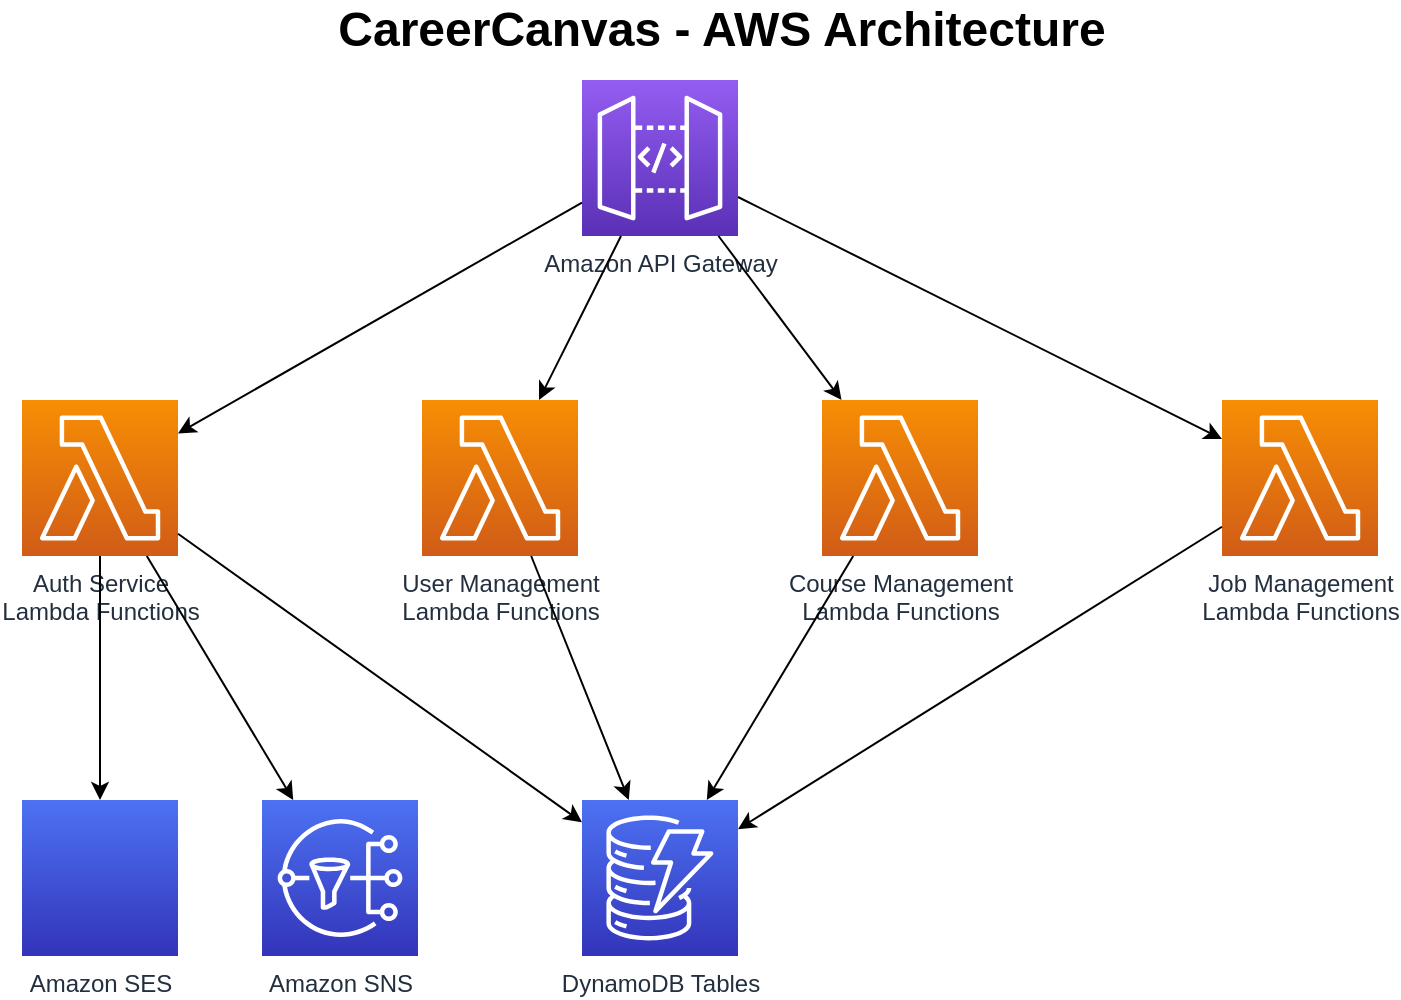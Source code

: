 <mxfile version="21.6.6" type="device">
  <diagram id="career-canvas-architecture" name="CareerCanvas Architecture">
    <mxGraphModel dx="1422" dy="762" grid="1" gridSize="10" guides="1" tooltips="1" connect="1" arrows="1" fold="1" page="1" pageScale="1" pageWidth="1100" pageHeight="850" math="0" shadow="0">
      <root>
        <mxCell id="0"/>
        <mxCell id="1" parent="0"/>
        
        <!-- API Gateway -->
        <mxCell id="2" value="Amazon API Gateway" style="outlineConnect=0;fontColor=#232F3E;gradientColor=#945DF2;gradientDirection=north;fillColor=#5A30B5;strokeColor=#ffffff;dashed=0;verticalLabelPosition=bottom;verticalAlign=top;align=center;html=1;fontSize=12;fontStyle=0;aspect=fixed;shape=mxgraph.aws4.resourceIcon;resIcon=mxgraph.aws4.api_gateway;" vertex="1" parent="1">
          <mxGeometry x="480" y="40" width="78" height="78" as="geometry"/>
        </mxCell>
        
        <!-- Lambda Functions -->
        <mxCell id="3" value="Auth Service&#xa;Lambda Functions" style="outlineConnect=0;fontColor=#232F3E;gradientColor=#F78E04;gradientDirection=north;fillColor=#D05C17;strokeColor=#ffffff;dashed=0;verticalLabelPosition=bottom;verticalAlign=top;align=center;html=1;fontSize=12;fontStyle=0;aspect=fixed;shape=mxgraph.aws4.resourceIcon;resIcon=mxgraph.aws4.lambda;" vertex="1" parent="1">
          <mxGeometry x="200" y="200" width="78" height="78" as="geometry"/>
        </mxCell>
        
        <mxCell id="4" value="User Management&#xa;Lambda Functions" style="outlineConnect=0;fontColor=#232F3E;gradientColor=#F78E04;gradientDirection=north;fillColor=#D05C17;strokeColor=#ffffff;dashed=0;verticalLabelPosition=bottom;verticalAlign=top;align=center;html=1;fontSize=12;fontStyle=0;aspect=fixed;shape=mxgraph.aws4.resourceIcon;resIcon=mxgraph.aws4.lambda;" vertex="1" parent="1">
          <mxGeometry x="400" y="200" width="78" height="78" as="geometry"/>
        </mxCell>
        
        <mxCell id="5" value="Course Management&#xa;Lambda Functions" style="outlineConnect=0;fontColor=#232F3E;gradientColor=#F78E04;gradientDirection=north;fillColor=#D05C17;strokeColor=#ffffff;dashed=0;verticalLabelPosition=bottom;verticalAlign=top;align=center;html=1;fontSize=12;fontStyle=0;aspect=fixed;shape=mxgraph.aws4.resourceIcon;resIcon=mxgraph.aws4.lambda;" vertex="1" parent="1">
          <mxGeometry x="600" y="200" width="78" height="78" as="geometry"/>
        </mxCell>
        
        <mxCell id="6" value="Job Management&#xa;Lambda Functions" style="outlineConnect=0;fontColor=#232F3E;gradientColor=#F78E04;gradientDirection=north;fillColor=#D05C17;strokeColor=#ffffff;dashed=0;verticalLabelPosition=bottom;verticalAlign=top;align=center;html=1;fontSize=12;fontStyle=0;aspect=fixed;shape=mxgraph.aws4.resourceIcon;resIcon=mxgraph.aws4.lambda;" vertex="1" parent="1">
          <mxGeometry x="800" y="200" width="78" height="78" as="geometry"/>
        </mxCell>
        
        <!-- DynamoDB Tables -->
        <mxCell id="7" value="DynamoDB Tables" style="outlineConnect=0;fontColor=#232F3E;gradientColor=#4D72F3;gradientDirection=north;fillColor=#3334B9;strokeColor=#ffffff;dashed=0;verticalLabelPosition=bottom;verticalAlign=top;align=center;html=1;fontSize=12;fontStyle=0;aspect=fixed;shape=mxgraph.aws4.resourceIcon;resIcon=mxgraph.aws4.dynamodb;" vertex="1" parent="1">
          <mxGeometry x="480" y="400" width="78" height="78" as="geometry"/>
        </mxCell>
        
        <!-- SES -->
        <mxCell id="8" value="Amazon SES" style="outlineConnect=0;fontColor=#232F3E;gradientColor=#4D72F3;gradientDirection=north;fillColor=#3334B9;strokeColor=#ffffff;dashed=0;verticalLabelPosition=bottom;verticalAlign=top;align=center;html=1;fontSize=12;fontStyle=0;aspect=fixed;shape=mxgraph.aws4.resourceIcon;resIcon=mxgraph.aws4.ses;" vertex="1" parent="1">
          <mxGeometry x="200" y="400" width="78" height="78" as="geometry"/>
        </mxCell>
        
        <!-- SNS -->
        <mxCell id="9" value="Amazon SNS" style="outlineConnect=0;fontColor=#232F3E;gradientColor=#4D72F3;gradientDirection=north;fillColor=#3334B9;strokeColor=#ffffff;dashed=0;verticalLabelPosition=bottom;verticalAlign=top;align=center;html=1;fontSize=12;fontStyle=0;aspect=fixed;shape=mxgraph.aws4.resourceIcon;resIcon=mxgraph.aws4.sns;" vertex="1" parent="1">
          <mxGeometry x="320" y="400" width="78" height="78" as="geometry"/>
        </mxCell>
        
        <!-- Connections -->
        <mxCell id="10" value="" style="endArrow=classic;html=1;rounded=0;" edge="1" parent="1" source="2" target="3">
          <mxGeometry width="50" height="50" relative="1" as="geometry"/>
        </mxCell>
        
        <mxCell id="11" value="" style="endArrow=classic;html=1;rounded=0;" edge="1" parent="1" source="2" target="4">
          <mxGeometry width="50" height="50" relative="1" as="geometry"/>
        </mxCell>
        
        <mxCell id="12" value="" style="endArrow=classic;html=1;rounded=0;" edge="1" parent="1" source="2" target="5">
          <mxGeometry width="50" height="50" relative="1" as="geometry"/>
        </mxCell>
        
        <mxCell id="13" value="" style="endArrow=classic;html=1;rounded=0;" edge="1" parent="1" source="2" target="6">
          <mxGeometry width="50" height="50" relative="1" as="geometry"/>
        </mxCell>
        
        <mxCell id="14" value="" style="endArrow=classic;html=1;rounded=0;" edge="1" parent="1" source="3" target="7">
          <mxGeometry width="50" height="50" relative="1" as="geometry"/>
        </mxCell>
        
        <mxCell id="15" value="" style="endArrow=classic;html=1;rounded=0;" edge="1" parent="1" source="4" target="7">
          <mxGeometry width="50" height="50" relative="1" as="geometry"/>
        </mxCell>
        
        <mxCell id="16" value="" style="endArrow=classic;html=1;rounded=0;" edge="1" parent="1" source="5" target="7">
          <mxGeometry width="50" height="50" relative="1" as="geometry"/>
        </mxCell>
        
        <mxCell id="17" value="" style="endArrow=classic;html=1;rounded=0;" edge="1" parent="1" source="6" target="7">
          <mxGeometry width="50" height="50" relative="1" as="geometry"/>
        </mxCell>
        
        <mxCell id="18" value="" style="endArrow=classic;html=1;rounded=0;" edge="1" parent="1" source="3" target="8">
          <mxGeometry width="50" height="50" relative="1" as="geometry"/>
        </mxCell>
        
        <mxCell id="19" value="" style="endArrow=classic;html=1;rounded=0;" edge="1" parent="1" source="3" target="9">
          <mxGeometry width="50" height="50" relative="1" as="geometry"/>
        </mxCell>
        
        <!-- Title -->
        <mxCell id="20" value="CareerCanvas - AWS Architecture" style="text;html=1;strokeColor=none;fillColor=none;align=center;verticalAlign=middle;whiteSpace=wrap;rounded=0;fontSize=24;fontStyle=1" vertex="1" parent="1">
          <mxGeometry x="350" y="0" width="400" height="30" as="geometry"/>
        </mxCell>
      </root>
    </mxGraphModel>
  </diagram>
</mxfile>